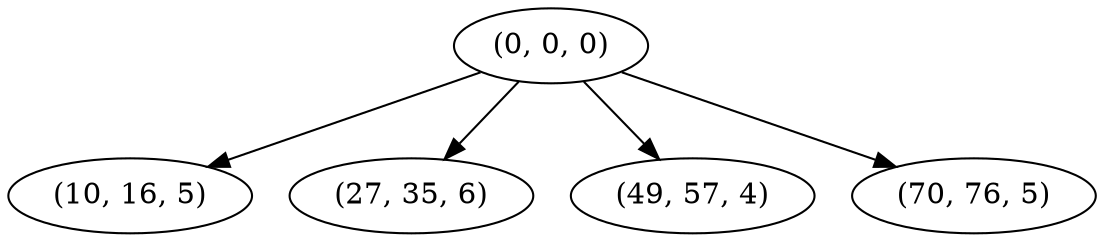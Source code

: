digraph tree {
    "(0, 0, 0)";
    "(10, 16, 5)";
    "(27, 35, 6)";
    "(49, 57, 4)";
    "(70, 76, 5)";
    "(0, 0, 0)" -> "(10, 16, 5)";
    "(0, 0, 0)" -> "(27, 35, 6)";
    "(0, 0, 0)" -> "(49, 57, 4)";
    "(0, 0, 0)" -> "(70, 76, 5)";
}
